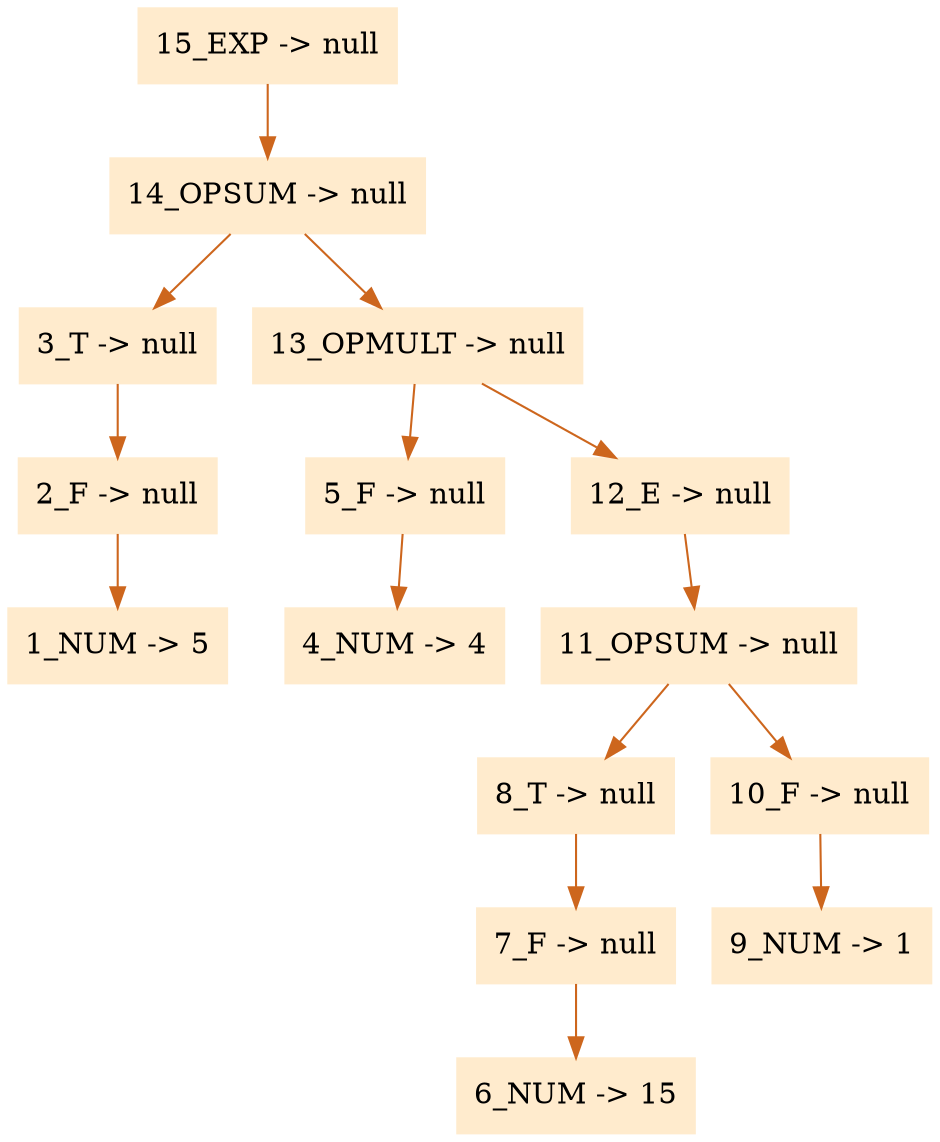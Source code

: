 digraph G {node[shape=box, style=filled, color=blanchedalmond]; edge[color=chocolate3];rankdir=UD 

"15_EXP -> null"->"14_OPSUM -> null"
"14_OPSUM -> null"->"3_T -> null"
"3_T -> null"->"2_F -> null"
"2_F -> null"->"1_NUM -> 5"
"14_OPSUM -> null"->"13_OPMULT -> null"
"13_OPMULT -> null"->"5_F -> null"
"5_F -> null"->"4_NUM -> 4"
"13_OPMULT -> null"->"12_E -> null"
"12_E -> null"->"11_OPSUM -> null"
"11_OPSUM -> null"->"8_T -> null"
"8_T -> null"->"7_F -> null"
"7_F -> null"->"6_NUM -> 15"
"11_OPSUM -> null"->"10_F -> null"
"10_F -> null"->"9_NUM -> 1"


}
